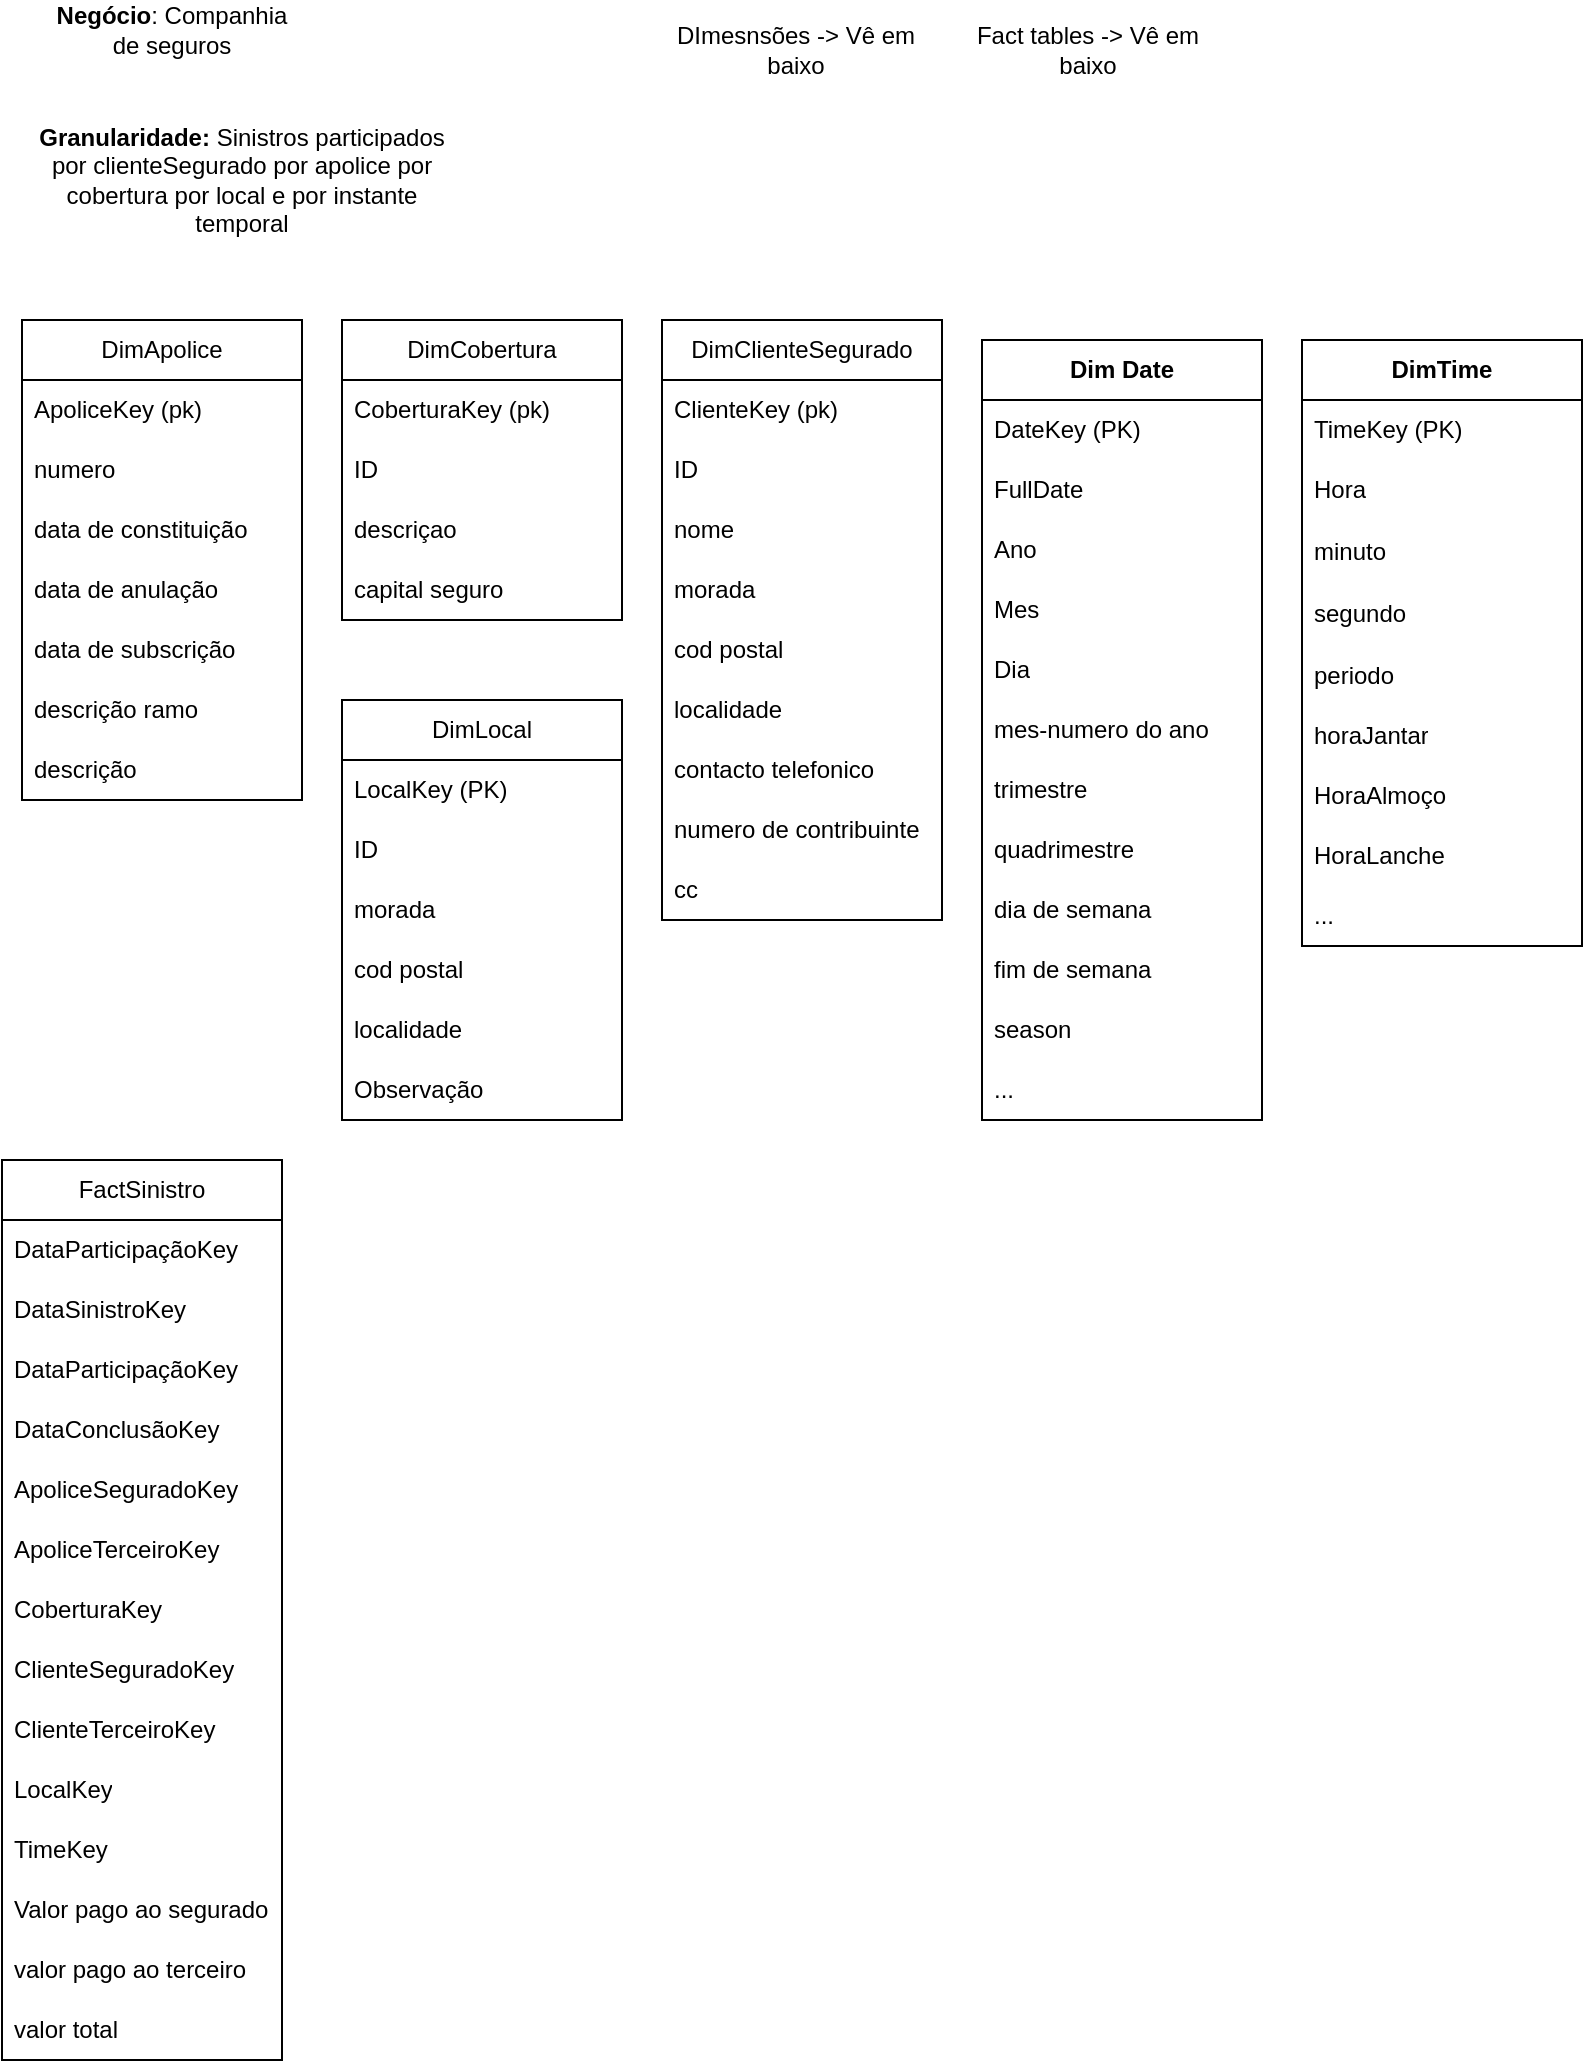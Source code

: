 <mxfile version="23.0.2" type="device">
  <diagram name="Página-1" id="B8r4YWEQUHGW2sBlZG3o">
    <mxGraphModel dx="1050" dy="629" grid="1" gridSize="10" guides="1" tooltips="1" connect="1" arrows="1" fold="1" page="1" pageScale="1" pageWidth="827" pageHeight="1169" math="0" shadow="0">
      <root>
        <mxCell id="0" />
        <mxCell id="1" parent="0" />
        <mxCell id="wwzt3EK_6ypCbq427wZE-1" value="&lt;b&gt;Negócio&lt;/b&gt;: Companhia de seguros" style="text;html=1;strokeColor=none;fillColor=none;align=center;verticalAlign=middle;whiteSpace=wrap;rounded=0;" vertex="1" parent="1">
          <mxGeometry x="40" y="40" width="130" height="30" as="geometry" />
        </mxCell>
        <mxCell id="wwzt3EK_6ypCbq427wZE-2" value="DImesnsões -&amp;gt; Vê em baixo" style="text;html=1;strokeColor=none;fillColor=none;align=center;verticalAlign=middle;whiteSpace=wrap;rounded=0;" vertex="1" parent="1">
          <mxGeometry x="354" y="50" width="126" height="30" as="geometry" />
        </mxCell>
        <mxCell id="wwzt3EK_6ypCbq427wZE-3" value="Fact tables -&amp;gt; Vê em baixo" style="text;html=1;strokeColor=none;fillColor=none;align=center;verticalAlign=middle;whiteSpace=wrap;rounded=0;" vertex="1" parent="1">
          <mxGeometry x="500" y="50" width="126" height="30" as="geometry" />
        </mxCell>
        <mxCell id="wwzt3EK_6ypCbq427wZE-4" value="&lt;b&gt;Granularidade: &lt;/b&gt;Sinistros participados por clienteSegurado por apolice por cobertura por local e por instante temporal" style="text;html=1;strokeColor=none;fillColor=none;align=center;verticalAlign=middle;whiteSpace=wrap;rounded=0;" vertex="1" parent="1">
          <mxGeometry x="30" y="100" width="220" height="60" as="geometry" />
        </mxCell>
        <mxCell id="wwzt3EK_6ypCbq427wZE-5" value="DimCobertura" style="swimlane;fontStyle=0;childLayout=stackLayout;horizontal=1;startSize=30;horizontalStack=0;resizeParent=1;resizeParentMax=0;resizeLast=0;collapsible=1;marginBottom=0;whiteSpace=wrap;html=1;" vertex="1" parent="1">
          <mxGeometry x="190" y="200" width="140" height="150" as="geometry" />
        </mxCell>
        <mxCell id="wwzt3EK_6ypCbq427wZE-6" value="CoberturaKey (pk)" style="text;strokeColor=none;fillColor=none;align=left;verticalAlign=middle;spacingLeft=4;spacingRight=4;overflow=hidden;points=[[0,0.5],[1,0.5]];portConstraint=eastwest;rotatable=0;whiteSpace=wrap;html=1;" vertex="1" parent="wwzt3EK_6ypCbq427wZE-5">
          <mxGeometry y="30" width="140" height="30" as="geometry" />
        </mxCell>
        <mxCell id="wwzt3EK_6ypCbq427wZE-7" value="ID" style="text;strokeColor=none;fillColor=none;align=left;verticalAlign=middle;spacingLeft=4;spacingRight=4;overflow=hidden;points=[[0,0.5],[1,0.5]];portConstraint=eastwest;rotatable=0;whiteSpace=wrap;html=1;" vertex="1" parent="wwzt3EK_6ypCbq427wZE-5">
          <mxGeometry y="60" width="140" height="30" as="geometry" />
        </mxCell>
        <mxCell id="wwzt3EK_6ypCbq427wZE-8" value="descriçao" style="text;strokeColor=none;fillColor=none;align=left;verticalAlign=middle;spacingLeft=4;spacingRight=4;overflow=hidden;points=[[0,0.5],[1,0.5]];portConstraint=eastwest;rotatable=0;whiteSpace=wrap;html=1;" vertex="1" parent="wwzt3EK_6ypCbq427wZE-5">
          <mxGeometry y="90" width="140" height="30" as="geometry" />
        </mxCell>
        <mxCell id="wwzt3EK_6ypCbq427wZE-74" value="capital seguro" style="text;strokeColor=none;fillColor=none;align=left;verticalAlign=middle;spacingLeft=4;spacingRight=4;overflow=hidden;points=[[0,0.5],[1,0.5]];portConstraint=eastwest;rotatable=0;whiteSpace=wrap;html=1;" vertex="1" parent="wwzt3EK_6ypCbq427wZE-5">
          <mxGeometry y="120" width="140" height="30" as="geometry" />
        </mxCell>
        <mxCell id="wwzt3EK_6ypCbq427wZE-18" value="DimApolice" style="swimlane;fontStyle=0;childLayout=stackLayout;horizontal=1;startSize=30;horizontalStack=0;resizeParent=1;resizeParentMax=0;resizeLast=0;collapsible=1;marginBottom=0;whiteSpace=wrap;html=1;" vertex="1" parent="1">
          <mxGeometry x="30" y="200" width="140" height="240" as="geometry" />
        </mxCell>
        <mxCell id="wwzt3EK_6ypCbq427wZE-19" value="ApoliceKey (pk)" style="text;strokeColor=none;fillColor=none;align=left;verticalAlign=middle;spacingLeft=4;spacingRight=4;overflow=hidden;points=[[0,0.5],[1,0.5]];portConstraint=eastwest;rotatable=0;whiteSpace=wrap;html=1;" vertex="1" parent="wwzt3EK_6ypCbq427wZE-18">
          <mxGeometry y="30" width="140" height="30" as="geometry" />
        </mxCell>
        <mxCell id="wwzt3EK_6ypCbq427wZE-65" value="numero" style="text;strokeColor=none;fillColor=none;align=left;verticalAlign=middle;spacingLeft=4;spacingRight=4;overflow=hidden;points=[[0,0.5],[1,0.5]];portConstraint=eastwest;rotatable=0;whiteSpace=wrap;html=1;" vertex="1" parent="wwzt3EK_6ypCbq427wZE-18">
          <mxGeometry y="60" width="140" height="30" as="geometry" />
        </mxCell>
        <mxCell id="wwzt3EK_6ypCbq427wZE-67" value="data de constituição" style="text;strokeColor=none;fillColor=none;align=left;verticalAlign=middle;spacingLeft=4;spacingRight=4;overflow=hidden;points=[[0,0.5],[1,0.5]];portConstraint=eastwest;rotatable=0;whiteSpace=wrap;html=1;" vertex="1" parent="wwzt3EK_6ypCbq427wZE-18">
          <mxGeometry y="90" width="140" height="30" as="geometry" />
        </mxCell>
        <mxCell id="wwzt3EK_6ypCbq427wZE-68" value="data de anulação" style="text;strokeColor=none;fillColor=none;align=left;verticalAlign=middle;spacingLeft=4;spacingRight=4;overflow=hidden;points=[[0,0.5],[1,0.5]];portConstraint=eastwest;rotatable=0;whiteSpace=wrap;html=1;" vertex="1" parent="wwzt3EK_6ypCbq427wZE-18">
          <mxGeometry y="120" width="140" height="30" as="geometry" />
        </mxCell>
        <mxCell id="wwzt3EK_6ypCbq427wZE-71" value="data de subscrição" style="text;strokeColor=none;fillColor=none;align=left;verticalAlign=middle;spacingLeft=4;spacingRight=4;overflow=hidden;points=[[0,0.5],[1,0.5]];portConstraint=eastwest;rotatable=0;whiteSpace=wrap;html=1;" vertex="1" parent="wwzt3EK_6ypCbq427wZE-18">
          <mxGeometry y="150" width="140" height="30" as="geometry" />
        </mxCell>
        <mxCell id="wwzt3EK_6ypCbq427wZE-69" value="descrição ramo" style="text;strokeColor=none;fillColor=none;align=left;verticalAlign=middle;spacingLeft=4;spacingRight=4;overflow=hidden;points=[[0,0.5],[1,0.5]];portConstraint=eastwest;rotatable=0;whiteSpace=wrap;html=1;" vertex="1" parent="wwzt3EK_6ypCbq427wZE-18">
          <mxGeometry y="180" width="140" height="30" as="geometry" />
        </mxCell>
        <mxCell id="wwzt3EK_6ypCbq427wZE-70" value="descrição" style="text;strokeColor=none;fillColor=none;align=left;verticalAlign=middle;spacingLeft=4;spacingRight=4;overflow=hidden;points=[[0,0.5],[1,0.5]];portConstraint=eastwest;rotatable=0;whiteSpace=wrap;html=1;" vertex="1" parent="wwzt3EK_6ypCbq427wZE-18">
          <mxGeometry y="210" width="140" height="30" as="geometry" />
        </mxCell>
        <mxCell id="wwzt3EK_6ypCbq427wZE-27" value="&lt;b&gt;DimTime&lt;/b&gt;" style="swimlane;fontStyle=0;childLayout=stackLayout;horizontal=1;startSize=30;horizontalStack=0;resizeParent=1;resizeParentMax=0;resizeLast=0;collapsible=1;marginBottom=0;whiteSpace=wrap;html=1;" vertex="1" parent="1">
          <mxGeometry x="670" y="210" width="140" height="303" as="geometry" />
        </mxCell>
        <mxCell id="wwzt3EK_6ypCbq427wZE-28" value="TimeKey (PK)" style="text;strokeColor=none;fillColor=none;align=left;verticalAlign=middle;spacingLeft=4;spacingRight=4;overflow=hidden;points=[[0,0.5],[1,0.5]];portConstraint=eastwest;rotatable=0;whiteSpace=wrap;html=1;" vertex="1" parent="wwzt3EK_6ypCbq427wZE-27">
          <mxGeometry y="30" width="140" height="30" as="geometry" />
        </mxCell>
        <mxCell id="wwzt3EK_6ypCbq427wZE-29" value="Hora" style="text;strokeColor=none;fillColor=none;align=left;verticalAlign=middle;spacingLeft=4;spacingRight=4;overflow=hidden;points=[[0,0.5],[1,0.5]];portConstraint=eastwest;rotatable=0;whiteSpace=wrap;html=1;" vertex="1" parent="wwzt3EK_6ypCbq427wZE-27">
          <mxGeometry y="60" width="140" height="30" as="geometry" />
        </mxCell>
        <mxCell id="wwzt3EK_6ypCbq427wZE-30" value="minuto" style="text;strokeColor=none;fillColor=none;align=left;verticalAlign=middle;spacingLeft=4;spacingRight=4;overflow=hidden;points=[[0,0.5],[1,0.5]];portConstraint=eastwest;rotatable=0;whiteSpace=wrap;html=1;" vertex="1" parent="wwzt3EK_6ypCbq427wZE-27">
          <mxGeometry y="90" width="140" height="31" as="geometry" />
        </mxCell>
        <mxCell id="wwzt3EK_6ypCbq427wZE-31" value="segundo" style="text;strokeColor=none;fillColor=none;align=left;verticalAlign=middle;spacingLeft=4;spacingRight=4;overflow=hidden;points=[[0,0.5],[1,0.5]];portConstraint=eastwest;rotatable=0;whiteSpace=wrap;html=1;" vertex="1" parent="wwzt3EK_6ypCbq427wZE-27">
          <mxGeometry y="121" width="140" height="31" as="geometry" />
        </mxCell>
        <mxCell id="wwzt3EK_6ypCbq427wZE-32" value="periodo" style="text;strokeColor=none;fillColor=none;align=left;verticalAlign=middle;spacingLeft=4;spacingRight=4;overflow=hidden;points=[[0,0.5],[1,0.5]];portConstraint=eastwest;rotatable=0;whiteSpace=wrap;html=1;" vertex="1" parent="wwzt3EK_6ypCbq427wZE-27">
          <mxGeometry y="152" width="140" height="31" as="geometry" />
        </mxCell>
        <mxCell id="wwzt3EK_6ypCbq427wZE-33" value="horaJantar" style="text;strokeColor=none;fillColor=none;align=left;verticalAlign=middle;spacingLeft=4;spacingRight=4;overflow=hidden;points=[[0,0.5],[1,0.5]];portConstraint=eastwest;rotatable=0;whiteSpace=wrap;html=1;" vertex="1" parent="wwzt3EK_6ypCbq427wZE-27">
          <mxGeometry y="183" width="140" height="30" as="geometry" />
        </mxCell>
        <mxCell id="wwzt3EK_6ypCbq427wZE-34" value="HoraAlmoço" style="text;strokeColor=none;fillColor=none;align=left;verticalAlign=middle;spacingLeft=4;spacingRight=4;overflow=hidden;points=[[0,0.5],[1,0.5]];portConstraint=eastwest;rotatable=0;whiteSpace=wrap;html=1;" vertex="1" parent="wwzt3EK_6ypCbq427wZE-27">
          <mxGeometry y="213" width="140" height="30" as="geometry" />
        </mxCell>
        <mxCell id="wwzt3EK_6ypCbq427wZE-35" value="HoraLanche" style="text;strokeColor=none;fillColor=none;align=left;verticalAlign=middle;spacingLeft=4;spacingRight=4;overflow=hidden;points=[[0,0.5],[1,0.5]];portConstraint=eastwest;rotatable=0;whiteSpace=wrap;html=1;" vertex="1" parent="wwzt3EK_6ypCbq427wZE-27">
          <mxGeometry y="243" width="140" height="30" as="geometry" />
        </mxCell>
        <mxCell id="wwzt3EK_6ypCbq427wZE-36" value="..." style="text;strokeColor=none;fillColor=none;align=left;verticalAlign=middle;spacingLeft=4;spacingRight=4;overflow=hidden;points=[[0,0.5],[1,0.5]];portConstraint=eastwest;rotatable=0;whiteSpace=wrap;html=1;" vertex="1" parent="wwzt3EK_6ypCbq427wZE-27">
          <mxGeometry y="273" width="140" height="30" as="geometry" />
        </mxCell>
        <mxCell id="wwzt3EK_6ypCbq427wZE-37" value="&lt;b&gt;Dim Date&lt;/b&gt;" style="swimlane;fontStyle=0;childLayout=stackLayout;horizontal=1;startSize=30;horizontalStack=0;resizeParent=1;resizeParentMax=0;resizeLast=0;collapsible=1;marginBottom=0;whiteSpace=wrap;html=1;" vertex="1" parent="1">
          <mxGeometry x="510" y="210" width="140" height="390" as="geometry" />
        </mxCell>
        <mxCell id="wwzt3EK_6ypCbq427wZE-38" value="DateKey (PK)" style="text;strokeColor=none;fillColor=none;align=left;verticalAlign=middle;spacingLeft=4;spacingRight=4;overflow=hidden;points=[[0,0.5],[1,0.5]];portConstraint=eastwest;rotatable=0;whiteSpace=wrap;html=1;" vertex="1" parent="wwzt3EK_6ypCbq427wZE-37">
          <mxGeometry y="30" width="140" height="30" as="geometry" />
        </mxCell>
        <mxCell id="wwzt3EK_6ypCbq427wZE-39" value="FullDate" style="text;strokeColor=none;fillColor=none;align=left;verticalAlign=middle;spacingLeft=4;spacingRight=4;overflow=hidden;points=[[0,0.5],[1,0.5]];portConstraint=eastwest;rotatable=0;whiteSpace=wrap;html=1;" vertex="1" parent="wwzt3EK_6ypCbq427wZE-37">
          <mxGeometry y="60" width="140" height="30" as="geometry" />
        </mxCell>
        <mxCell id="wwzt3EK_6ypCbq427wZE-40" value="Ano" style="text;strokeColor=none;fillColor=none;align=left;verticalAlign=middle;spacingLeft=4;spacingRight=4;overflow=hidden;points=[[0,0.5],[1,0.5]];portConstraint=eastwest;rotatable=0;whiteSpace=wrap;html=1;" vertex="1" parent="wwzt3EK_6ypCbq427wZE-37">
          <mxGeometry y="90" width="140" height="30" as="geometry" />
        </mxCell>
        <mxCell id="wwzt3EK_6ypCbq427wZE-41" value="Mes" style="text;strokeColor=none;fillColor=none;align=left;verticalAlign=middle;spacingLeft=4;spacingRight=4;overflow=hidden;points=[[0,0.5],[1,0.5]];portConstraint=eastwest;rotatable=0;whiteSpace=wrap;html=1;" vertex="1" parent="wwzt3EK_6ypCbq427wZE-37">
          <mxGeometry y="120" width="140" height="30" as="geometry" />
        </mxCell>
        <mxCell id="wwzt3EK_6ypCbq427wZE-42" value="Dia" style="text;strokeColor=none;fillColor=none;align=left;verticalAlign=middle;spacingLeft=4;spacingRight=4;overflow=hidden;points=[[0,0.5],[1,0.5]];portConstraint=eastwest;rotatable=0;whiteSpace=wrap;html=1;" vertex="1" parent="wwzt3EK_6ypCbq427wZE-37">
          <mxGeometry y="150" width="140" height="30" as="geometry" />
        </mxCell>
        <mxCell id="wwzt3EK_6ypCbq427wZE-43" value="mes-numero do ano" style="text;strokeColor=none;fillColor=none;align=left;verticalAlign=middle;spacingLeft=4;spacingRight=4;overflow=hidden;points=[[0,0.5],[1,0.5]];portConstraint=eastwest;rotatable=0;whiteSpace=wrap;html=1;" vertex="1" parent="wwzt3EK_6ypCbq427wZE-37">
          <mxGeometry y="180" width="140" height="30" as="geometry" />
        </mxCell>
        <mxCell id="wwzt3EK_6ypCbq427wZE-44" value="trimestre" style="text;strokeColor=none;fillColor=none;align=left;verticalAlign=middle;spacingLeft=4;spacingRight=4;overflow=hidden;points=[[0,0.5],[1,0.5]];portConstraint=eastwest;rotatable=0;whiteSpace=wrap;html=1;" vertex="1" parent="wwzt3EK_6ypCbq427wZE-37">
          <mxGeometry y="210" width="140" height="30" as="geometry" />
        </mxCell>
        <mxCell id="wwzt3EK_6ypCbq427wZE-45" value="quadrimestre" style="text;strokeColor=none;fillColor=none;align=left;verticalAlign=middle;spacingLeft=4;spacingRight=4;overflow=hidden;points=[[0,0.5],[1,0.5]];portConstraint=eastwest;rotatable=0;whiteSpace=wrap;html=1;" vertex="1" parent="wwzt3EK_6ypCbq427wZE-37">
          <mxGeometry y="240" width="140" height="30" as="geometry" />
        </mxCell>
        <mxCell id="wwzt3EK_6ypCbq427wZE-46" value="dia de semana" style="text;strokeColor=none;fillColor=none;align=left;verticalAlign=middle;spacingLeft=4;spacingRight=4;overflow=hidden;points=[[0,0.5],[1,0.5]];portConstraint=eastwest;rotatable=0;whiteSpace=wrap;html=1;" vertex="1" parent="wwzt3EK_6ypCbq427wZE-37">
          <mxGeometry y="270" width="140" height="30" as="geometry" />
        </mxCell>
        <mxCell id="wwzt3EK_6ypCbq427wZE-47" value="fim de semana" style="text;strokeColor=none;fillColor=none;align=left;verticalAlign=middle;spacingLeft=4;spacingRight=4;overflow=hidden;points=[[0,0.5],[1,0.5]];portConstraint=eastwest;rotatable=0;whiteSpace=wrap;html=1;" vertex="1" parent="wwzt3EK_6ypCbq427wZE-37">
          <mxGeometry y="300" width="140" height="30" as="geometry" />
        </mxCell>
        <mxCell id="wwzt3EK_6ypCbq427wZE-48" value="season" style="text;strokeColor=none;fillColor=none;align=left;verticalAlign=middle;spacingLeft=4;spacingRight=4;overflow=hidden;points=[[0,0.5],[1,0.5]];portConstraint=eastwest;rotatable=0;whiteSpace=wrap;html=1;" vertex="1" parent="wwzt3EK_6ypCbq427wZE-37">
          <mxGeometry y="330" width="140" height="30" as="geometry" />
        </mxCell>
        <mxCell id="wwzt3EK_6ypCbq427wZE-49" value="..." style="text;strokeColor=none;fillColor=none;align=left;verticalAlign=middle;spacingLeft=4;spacingRight=4;overflow=hidden;points=[[0,0.5],[1,0.5]];portConstraint=eastwest;rotatable=0;whiteSpace=wrap;html=1;" vertex="1" parent="wwzt3EK_6ypCbq427wZE-37">
          <mxGeometry y="360" width="140" height="30" as="geometry" />
        </mxCell>
        <mxCell id="wwzt3EK_6ypCbq427wZE-50" value="FactSinistro" style="swimlane;fontStyle=0;childLayout=stackLayout;horizontal=1;startSize=30;horizontalStack=0;resizeParent=1;resizeParentMax=0;resizeLast=0;collapsible=1;marginBottom=0;whiteSpace=wrap;html=1;" vertex="1" parent="1">
          <mxGeometry x="20" y="620" width="140" height="450" as="geometry" />
        </mxCell>
        <mxCell id="wwzt3EK_6ypCbq427wZE-94" value="DataParticipaçãoKey" style="text;strokeColor=none;fillColor=none;align=left;verticalAlign=middle;spacingLeft=4;spacingRight=4;overflow=hidden;points=[[0,0.5],[1,0.5]];portConstraint=eastwest;rotatable=0;whiteSpace=wrap;html=1;" vertex="1" parent="wwzt3EK_6ypCbq427wZE-50">
          <mxGeometry y="30" width="140" height="30" as="geometry" />
        </mxCell>
        <mxCell id="wwzt3EK_6ypCbq427wZE-93" value="DataSinistroKey" style="text;strokeColor=none;fillColor=none;align=left;verticalAlign=middle;spacingLeft=4;spacingRight=4;overflow=hidden;points=[[0,0.5],[1,0.5]];portConstraint=eastwest;rotatable=0;whiteSpace=wrap;html=1;" vertex="1" parent="wwzt3EK_6ypCbq427wZE-50">
          <mxGeometry y="60" width="140" height="30" as="geometry" />
        </mxCell>
        <mxCell id="wwzt3EK_6ypCbq427wZE-95" value="DataParticipaçãoKey" style="text;strokeColor=none;fillColor=none;align=left;verticalAlign=middle;spacingLeft=4;spacingRight=4;overflow=hidden;points=[[0,0.5],[1,0.5]];portConstraint=eastwest;rotatable=0;whiteSpace=wrap;html=1;" vertex="1" parent="wwzt3EK_6ypCbq427wZE-50">
          <mxGeometry y="90" width="140" height="30" as="geometry" />
        </mxCell>
        <mxCell id="wwzt3EK_6ypCbq427wZE-96" value="DataConclusãoKey" style="text;strokeColor=none;fillColor=none;align=left;verticalAlign=middle;spacingLeft=4;spacingRight=4;overflow=hidden;points=[[0,0.5],[1,0.5]];portConstraint=eastwest;rotatable=0;whiteSpace=wrap;html=1;" vertex="1" parent="wwzt3EK_6ypCbq427wZE-50">
          <mxGeometry y="120" width="140" height="30" as="geometry" />
        </mxCell>
        <mxCell id="wwzt3EK_6ypCbq427wZE-52" value="ApoliceSeguradoKey" style="text;strokeColor=none;fillColor=none;align=left;verticalAlign=middle;spacingLeft=4;spacingRight=4;overflow=hidden;points=[[0,0.5],[1,0.5]];portConstraint=eastwest;rotatable=0;whiteSpace=wrap;html=1;" vertex="1" parent="wwzt3EK_6ypCbq427wZE-50">
          <mxGeometry y="150" width="140" height="30" as="geometry" />
        </mxCell>
        <mxCell id="wwzt3EK_6ypCbq427wZE-102" value="ApoliceTerceiroKey" style="text;strokeColor=none;fillColor=none;align=left;verticalAlign=middle;spacingLeft=4;spacingRight=4;overflow=hidden;points=[[0,0.5],[1,0.5]];portConstraint=eastwest;rotatable=0;whiteSpace=wrap;html=1;" vertex="1" parent="wwzt3EK_6ypCbq427wZE-50">
          <mxGeometry y="180" width="140" height="30" as="geometry" />
        </mxCell>
        <mxCell id="wwzt3EK_6ypCbq427wZE-90" value="CoberturaKey" style="text;strokeColor=none;fillColor=none;align=left;verticalAlign=middle;spacingLeft=4;spacingRight=4;overflow=hidden;points=[[0,0.5],[1,0.5]];portConstraint=eastwest;rotatable=0;whiteSpace=wrap;html=1;" vertex="1" parent="wwzt3EK_6ypCbq427wZE-50">
          <mxGeometry y="210" width="140" height="30" as="geometry" />
        </mxCell>
        <mxCell id="wwzt3EK_6ypCbq427wZE-91" value="ClienteSeguradoKey" style="text;strokeColor=none;fillColor=none;align=left;verticalAlign=middle;spacingLeft=4;spacingRight=4;overflow=hidden;points=[[0,0.5],[1,0.5]];portConstraint=eastwest;rotatable=0;whiteSpace=wrap;html=1;" vertex="1" parent="wwzt3EK_6ypCbq427wZE-50">
          <mxGeometry y="240" width="140" height="30" as="geometry" />
        </mxCell>
        <mxCell id="wwzt3EK_6ypCbq427wZE-101" value="ClienteTerceiroKey" style="text;strokeColor=none;fillColor=none;align=left;verticalAlign=middle;spacingLeft=4;spacingRight=4;overflow=hidden;points=[[0,0.5],[1,0.5]];portConstraint=eastwest;rotatable=0;whiteSpace=wrap;html=1;" vertex="1" parent="wwzt3EK_6ypCbq427wZE-50">
          <mxGeometry y="270" width="140" height="30" as="geometry" />
        </mxCell>
        <mxCell id="wwzt3EK_6ypCbq427wZE-92" value="LocalKey" style="text;strokeColor=none;fillColor=none;align=left;verticalAlign=middle;spacingLeft=4;spacingRight=4;overflow=hidden;points=[[0,0.5],[1,0.5]];portConstraint=eastwest;rotatable=0;whiteSpace=wrap;html=1;" vertex="1" parent="wwzt3EK_6ypCbq427wZE-50">
          <mxGeometry y="300" width="140" height="30" as="geometry" />
        </mxCell>
        <mxCell id="wwzt3EK_6ypCbq427wZE-97" value="TimeKey" style="text;strokeColor=none;fillColor=none;align=left;verticalAlign=middle;spacingLeft=4;spacingRight=4;overflow=hidden;points=[[0,0.5],[1,0.5]];portConstraint=eastwest;rotatable=0;whiteSpace=wrap;html=1;" vertex="1" parent="wwzt3EK_6ypCbq427wZE-50">
          <mxGeometry y="330" width="140" height="30" as="geometry" />
        </mxCell>
        <mxCell id="wwzt3EK_6ypCbq427wZE-98" value="Valor pago ao segurado" style="text;strokeColor=none;fillColor=none;align=left;verticalAlign=middle;spacingLeft=4;spacingRight=4;overflow=hidden;points=[[0,0.5],[1,0.5]];portConstraint=eastwest;rotatable=0;whiteSpace=wrap;html=1;" vertex="1" parent="wwzt3EK_6ypCbq427wZE-50">
          <mxGeometry y="360" width="140" height="30" as="geometry" />
        </mxCell>
        <mxCell id="wwzt3EK_6ypCbq427wZE-99" value="valor pago ao terceiro" style="text;strokeColor=none;fillColor=none;align=left;verticalAlign=middle;spacingLeft=4;spacingRight=4;overflow=hidden;points=[[0,0.5],[1,0.5]];portConstraint=eastwest;rotatable=0;whiteSpace=wrap;html=1;" vertex="1" parent="wwzt3EK_6ypCbq427wZE-50">
          <mxGeometry y="390" width="140" height="30" as="geometry" />
        </mxCell>
        <mxCell id="wwzt3EK_6ypCbq427wZE-100" value="valor total" style="text;strokeColor=none;fillColor=none;align=left;verticalAlign=middle;spacingLeft=4;spacingRight=4;overflow=hidden;points=[[0,0.5],[1,0.5]];portConstraint=eastwest;rotatable=0;whiteSpace=wrap;html=1;" vertex="1" parent="wwzt3EK_6ypCbq427wZE-50">
          <mxGeometry y="420" width="140" height="30" as="geometry" />
        </mxCell>
        <mxCell id="wwzt3EK_6ypCbq427wZE-56" value="DimLocal" style="swimlane;fontStyle=0;childLayout=stackLayout;horizontal=1;startSize=30;horizontalStack=0;resizeParent=1;resizeParentMax=0;resizeLast=0;collapsible=1;marginBottom=0;whiteSpace=wrap;html=1;" vertex="1" parent="1">
          <mxGeometry x="190" y="390" width="140" height="210" as="geometry" />
        </mxCell>
        <mxCell id="wwzt3EK_6ypCbq427wZE-57" value="LocalKey (PK)" style="text;strokeColor=none;fillColor=none;align=left;verticalAlign=middle;spacingLeft=4;spacingRight=4;overflow=hidden;points=[[0,0.5],[1,0.5]];portConstraint=eastwest;rotatable=0;whiteSpace=wrap;html=1;" vertex="1" parent="wwzt3EK_6ypCbq427wZE-56">
          <mxGeometry y="30" width="140" height="30" as="geometry" />
        </mxCell>
        <mxCell id="wwzt3EK_6ypCbq427wZE-58" value="ID" style="text;strokeColor=none;fillColor=none;align=left;verticalAlign=middle;spacingLeft=4;spacingRight=4;overflow=hidden;points=[[0,0.5],[1,0.5]];portConstraint=eastwest;rotatable=0;whiteSpace=wrap;html=1;" vertex="1" parent="wwzt3EK_6ypCbq427wZE-56">
          <mxGeometry y="60" width="140" height="30" as="geometry" />
        </mxCell>
        <mxCell id="wwzt3EK_6ypCbq427wZE-59" value="morada" style="text;strokeColor=none;fillColor=none;align=left;verticalAlign=middle;spacingLeft=4;spacingRight=4;overflow=hidden;points=[[0,0.5],[1,0.5]];portConstraint=eastwest;rotatable=0;whiteSpace=wrap;html=1;" vertex="1" parent="wwzt3EK_6ypCbq427wZE-56">
          <mxGeometry y="90" width="140" height="30" as="geometry" />
        </mxCell>
        <mxCell id="wwzt3EK_6ypCbq427wZE-87" value="cod postal" style="text;strokeColor=none;fillColor=none;align=left;verticalAlign=middle;spacingLeft=4;spacingRight=4;overflow=hidden;points=[[0,0.5],[1,0.5]];portConstraint=eastwest;rotatable=0;whiteSpace=wrap;html=1;" vertex="1" parent="wwzt3EK_6ypCbq427wZE-56">
          <mxGeometry y="120" width="140" height="30" as="geometry" />
        </mxCell>
        <mxCell id="wwzt3EK_6ypCbq427wZE-88" value="localidade" style="text;strokeColor=none;fillColor=none;align=left;verticalAlign=middle;spacingLeft=4;spacingRight=4;overflow=hidden;points=[[0,0.5],[1,0.5]];portConstraint=eastwest;rotatable=0;whiteSpace=wrap;html=1;" vertex="1" parent="wwzt3EK_6ypCbq427wZE-56">
          <mxGeometry y="150" width="140" height="30" as="geometry" />
        </mxCell>
        <mxCell id="wwzt3EK_6ypCbq427wZE-89" value="Observação" style="text;strokeColor=none;fillColor=none;align=left;verticalAlign=middle;spacingLeft=4;spacingRight=4;overflow=hidden;points=[[0,0.5],[1,0.5]];portConstraint=eastwest;rotatable=0;whiteSpace=wrap;html=1;" vertex="1" parent="wwzt3EK_6ypCbq427wZE-56">
          <mxGeometry y="180" width="140" height="30" as="geometry" />
        </mxCell>
        <mxCell id="wwzt3EK_6ypCbq427wZE-76" value="DimClienteSegurado" style="swimlane;fontStyle=0;childLayout=stackLayout;horizontal=1;startSize=30;horizontalStack=0;resizeParent=1;resizeParentMax=0;resizeLast=0;collapsible=1;marginBottom=0;whiteSpace=wrap;html=1;" vertex="1" parent="1">
          <mxGeometry x="350" y="200" width="140" height="300" as="geometry" />
        </mxCell>
        <mxCell id="wwzt3EK_6ypCbq427wZE-77" value="ClienteKey (pk)" style="text;strokeColor=none;fillColor=none;align=left;verticalAlign=middle;spacingLeft=4;spacingRight=4;overflow=hidden;points=[[0,0.5],[1,0.5]];portConstraint=eastwest;rotatable=0;whiteSpace=wrap;html=1;" vertex="1" parent="wwzt3EK_6ypCbq427wZE-76">
          <mxGeometry y="30" width="140" height="30" as="geometry" />
        </mxCell>
        <mxCell id="wwzt3EK_6ypCbq427wZE-78" value="ID" style="text;strokeColor=none;fillColor=none;align=left;verticalAlign=middle;spacingLeft=4;spacingRight=4;overflow=hidden;points=[[0,0.5],[1,0.5]];portConstraint=eastwest;rotatable=0;whiteSpace=wrap;html=1;" vertex="1" parent="wwzt3EK_6ypCbq427wZE-76">
          <mxGeometry y="60" width="140" height="30" as="geometry" />
        </mxCell>
        <mxCell id="wwzt3EK_6ypCbq427wZE-79" value="nome" style="text;strokeColor=none;fillColor=none;align=left;verticalAlign=middle;spacingLeft=4;spacingRight=4;overflow=hidden;points=[[0,0.5],[1,0.5]];portConstraint=eastwest;rotatable=0;whiteSpace=wrap;html=1;" vertex="1" parent="wwzt3EK_6ypCbq427wZE-76">
          <mxGeometry y="90" width="140" height="30" as="geometry" />
        </mxCell>
        <mxCell id="wwzt3EK_6ypCbq427wZE-80" value="morada" style="text;strokeColor=none;fillColor=none;align=left;verticalAlign=middle;spacingLeft=4;spacingRight=4;overflow=hidden;points=[[0,0.5],[1,0.5]];portConstraint=eastwest;rotatable=0;whiteSpace=wrap;html=1;" vertex="1" parent="wwzt3EK_6ypCbq427wZE-76">
          <mxGeometry y="120" width="140" height="30" as="geometry" />
        </mxCell>
        <mxCell id="wwzt3EK_6ypCbq427wZE-81" value="cod postal" style="text;strokeColor=none;fillColor=none;align=left;verticalAlign=middle;spacingLeft=4;spacingRight=4;overflow=hidden;points=[[0,0.5],[1,0.5]];portConstraint=eastwest;rotatable=0;whiteSpace=wrap;html=1;" vertex="1" parent="wwzt3EK_6ypCbq427wZE-76">
          <mxGeometry y="150" width="140" height="30" as="geometry" />
        </mxCell>
        <mxCell id="wwzt3EK_6ypCbq427wZE-82" value="localidade" style="text;strokeColor=none;fillColor=none;align=left;verticalAlign=middle;spacingLeft=4;spacingRight=4;overflow=hidden;points=[[0,0.5],[1,0.5]];portConstraint=eastwest;rotatable=0;whiteSpace=wrap;html=1;" vertex="1" parent="wwzt3EK_6ypCbq427wZE-76">
          <mxGeometry y="180" width="140" height="30" as="geometry" />
        </mxCell>
        <mxCell id="wwzt3EK_6ypCbq427wZE-83" value="contacto telefonico" style="text;strokeColor=none;fillColor=none;align=left;verticalAlign=middle;spacingLeft=4;spacingRight=4;overflow=hidden;points=[[0,0.5],[1,0.5]];portConstraint=eastwest;rotatable=0;whiteSpace=wrap;html=1;" vertex="1" parent="wwzt3EK_6ypCbq427wZE-76">
          <mxGeometry y="210" width="140" height="30" as="geometry" />
        </mxCell>
        <mxCell id="wwzt3EK_6ypCbq427wZE-84" value="numero de contribuinte" style="text;strokeColor=none;fillColor=none;align=left;verticalAlign=middle;spacingLeft=4;spacingRight=4;overflow=hidden;points=[[0,0.5],[1,0.5]];portConstraint=eastwest;rotatable=0;whiteSpace=wrap;html=1;" vertex="1" parent="wwzt3EK_6ypCbq427wZE-76">
          <mxGeometry y="240" width="140" height="30" as="geometry" />
        </mxCell>
        <mxCell id="wwzt3EK_6ypCbq427wZE-85" value="cc" style="text;strokeColor=none;fillColor=none;align=left;verticalAlign=middle;spacingLeft=4;spacingRight=4;overflow=hidden;points=[[0,0.5],[1,0.5]];portConstraint=eastwest;rotatable=0;whiteSpace=wrap;html=1;" vertex="1" parent="wwzt3EK_6ypCbq427wZE-76">
          <mxGeometry y="270" width="140" height="30" as="geometry" />
        </mxCell>
      </root>
    </mxGraphModel>
  </diagram>
</mxfile>
